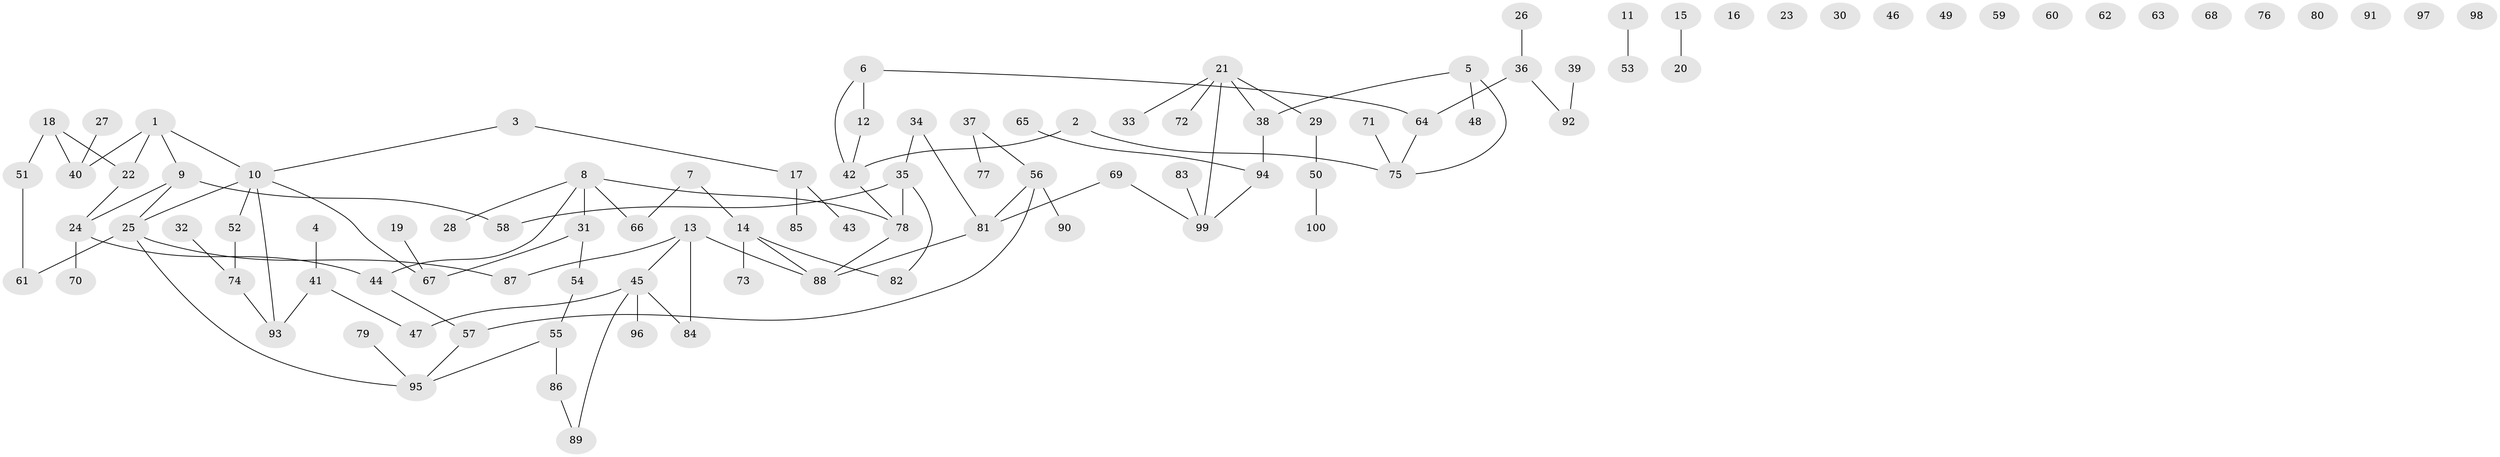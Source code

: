 // coarse degree distribution, {5: 0.1, 2: 0.17142857142857143, 7: 0.02857142857142857, 0: 0.24285714285714285, 4: 0.05714285714285714, 6: 0.014285714285714285, 3: 0.14285714285714285, 1: 0.24285714285714285}
// Generated by graph-tools (version 1.1) at 2025/41/03/06/25 10:41:25]
// undirected, 100 vertices, 103 edges
graph export_dot {
graph [start="1"]
  node [color=gray90,style=filled];
  1;
  2;
  3;
  4;
  5;
  6;
  7;
  8;
  9;
  10;
  11;
  12;
  13;
  14;
  15;
  16;
  17;
  18;
  19;
  20;
  21;
  22;
  23;
  24;
  25;
  26;
  27;
  28;
  29;
  30;
  31;
  32;
  33;
  34;
  35;
  36;
  37;
  38;
  39;
  40;
  41;
  42;
  43;
  44;
  45;
  46;
  47;
  48;
  49;
  50;
  51;
  52;
  53;
  54;
  55;
  56;
  57;
  58;
  59;
  60;
  61;
  62;
  63;
  64;
  65;
  66;
  67;
  68;
  69;
  70;
  71;
  72;
  73;
  74;
  75;
  76;
  77;
  78;
  79;
  80;
  81;
  82;
  83;
  84;
  85;
  86;
  87;
  88;
  89;
  90;
  91;
  92;
  93;
  94;
  95;
  96;
  97;
  98;
  99;
  100;
  1 -- 9;
  1 -- 10;
  1 -- 22;
  1 -- 40;
  2 -- 42;
  2 -- 75;
  3 -- 10;
  3 -- 17;
  4 -- 41;
  5 -- 38;
  5 -- 48;
  5 -- 75;
  6 -- 12;
  6 -- 42;
  6 -- 64;
  7 -- 14;
  7 -- 66;
  8 -- 28;
  8 -- 31;
  8 -- 44;
  8 -- 66;
  8 -- 78;
  9 -- 24;
  9 -- 25;
  9 -- 58;
  10 -- 25;
  10 -- 52;
  10 -- 67;
  10 -- 93;
  11 -- 53;
  12 -- 42;
  13 -- 45;
  13 -- 84;
  13 -- 87;
  13 -- 88;
  14 -- 73;
  14 -- 82;
  14 -- 88;
  15 -- 20;
  17 -- 43;
  17 -- 85;
  18 -- 22;
  18 -- 40;
  18 -- 51;
  19 -- 67;
  21 -- 29;
  21 -- 33;
  21 -- 38;
  21 -- 72;
  21 -- 99;
  22 -- 24;
  24 -- 44;
  24 -- 70;
  25 -- 61;
  25 -- 87;
  25 -- 95;
  26 -- 36;
  27 -- 40;
  29 -- 50;
  31 -- 54;
  31 -- 67;
  32 -- 74;
  34 -- 35;
  34 -- 81;
  35 -- 58;
  35 -- 78;
  35 -- 82;
  36 -- 64;
  36 -- 92;
  37 -- 56;
  37 -- 77;
  38 -- 94;
  39 -- 92;
  41 -- 47;
  41 -- 93;
  42 -- 78;
  44 -- 57;
  45 -- 47;
  45 -- 84;
  45 -- 89;
  45 -- 96;
  50 -- 100;
  51 -- 61;
  52 -- 74;
  54 -- 55;
  55 -- 86;
  55 -- 95;
  56 -- 57;
  56 -- 81;
  56 -- 90;
  57 -- 95;
  64 -- 75;
  65 -- 94;
  69 -- 81;
  69 -- 99;
  71 -- 75;
  74 -- 93;
  78 -- 88;
  79 -- 95;
  81 -- 88;
  83 -- 99;
  86 -- 89;
  94 -- 99;
}
